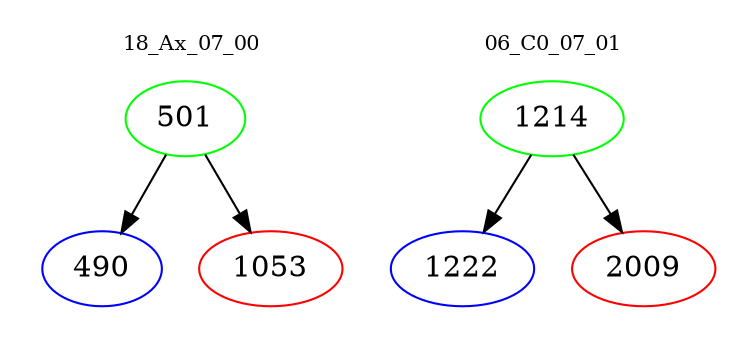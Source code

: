 digraph{
subgraph cluster_0 {
color = white
label = "18_Ax_07_00";
fontsize=10;
T0_501 [label="501", color="green"]
T0_501 -> T0_490 [color="black"]
T0_490 [label="490", color="blue"]
T0_501 -> T0_1053 [color="black"]
T0_1053 [label="1053", color="red"]
}
subgraph cluster_1 {
color = white
label = "06_C0_07_01";
fontsize=10;
T1_1214 [label="1214", color="green"]
T1_1214 -> T1_1222 [color="black"]
T1_1222 [label="1222", color="blue"]
T1_1214 -> T1_2009 [color="black"]
T1_2009 [label="2009", color="red"]
}
}

